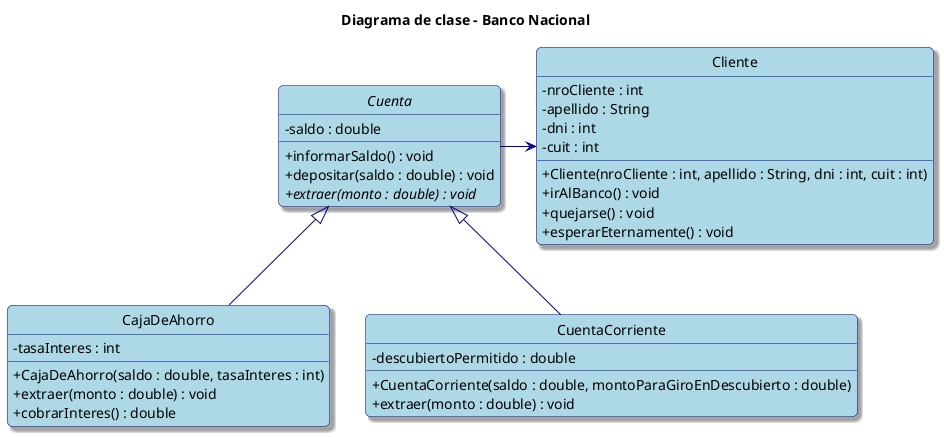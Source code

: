 @startuml
hide circle
skinparam classAttributeIconSize 0
skinparam backgroundColor White
skinparam RoundCorner 10
skinparam Shadowing true

skinparam class {
    ArrowColor DarkBlue
    BackgroundColor LightBlue
    BorderColor DarkBlue
}

skinparam note {
    BackgroundColor LightYellow
    BorderColor DarkBlue
}

title Diagrama de clase - Banco Nacional

class Cliente {
    - nroCliente : int
    - apellido : String
    - dni : int
    - cuit : int
    + Cliente(nroCliente : int, apellido : String, dni : int, cuit : int)
    + irAlBanco() : void
    + quejarse() : void
    + esperarEternamente() : void
}

abstract class Cuenta {
    - saldo : double
    + informarSaldo() : void
    + depositar(saldo : double) : void
    + {abstract} extraer(monto : double) : void
}

class CajaDeAhorro {
    - tasaInteres : int
    + CajaDeAhorro(saldo : double, tasaInteres : int)
    + extraer(monto : double) : void
    + cobrarInteres() : double
}

class CuentaCorriente {
    - descubiertoPermitido : double
    + CuentaCorriente(saldo : double, montoParaGiroEnDescubierto : double)
    + extraer(monto : double) : void
}

Cuenta -> Cliente
Cuenta <|-- CajaDeAhorro
Cuenta <|-- CuentaCorriente

@enduml
